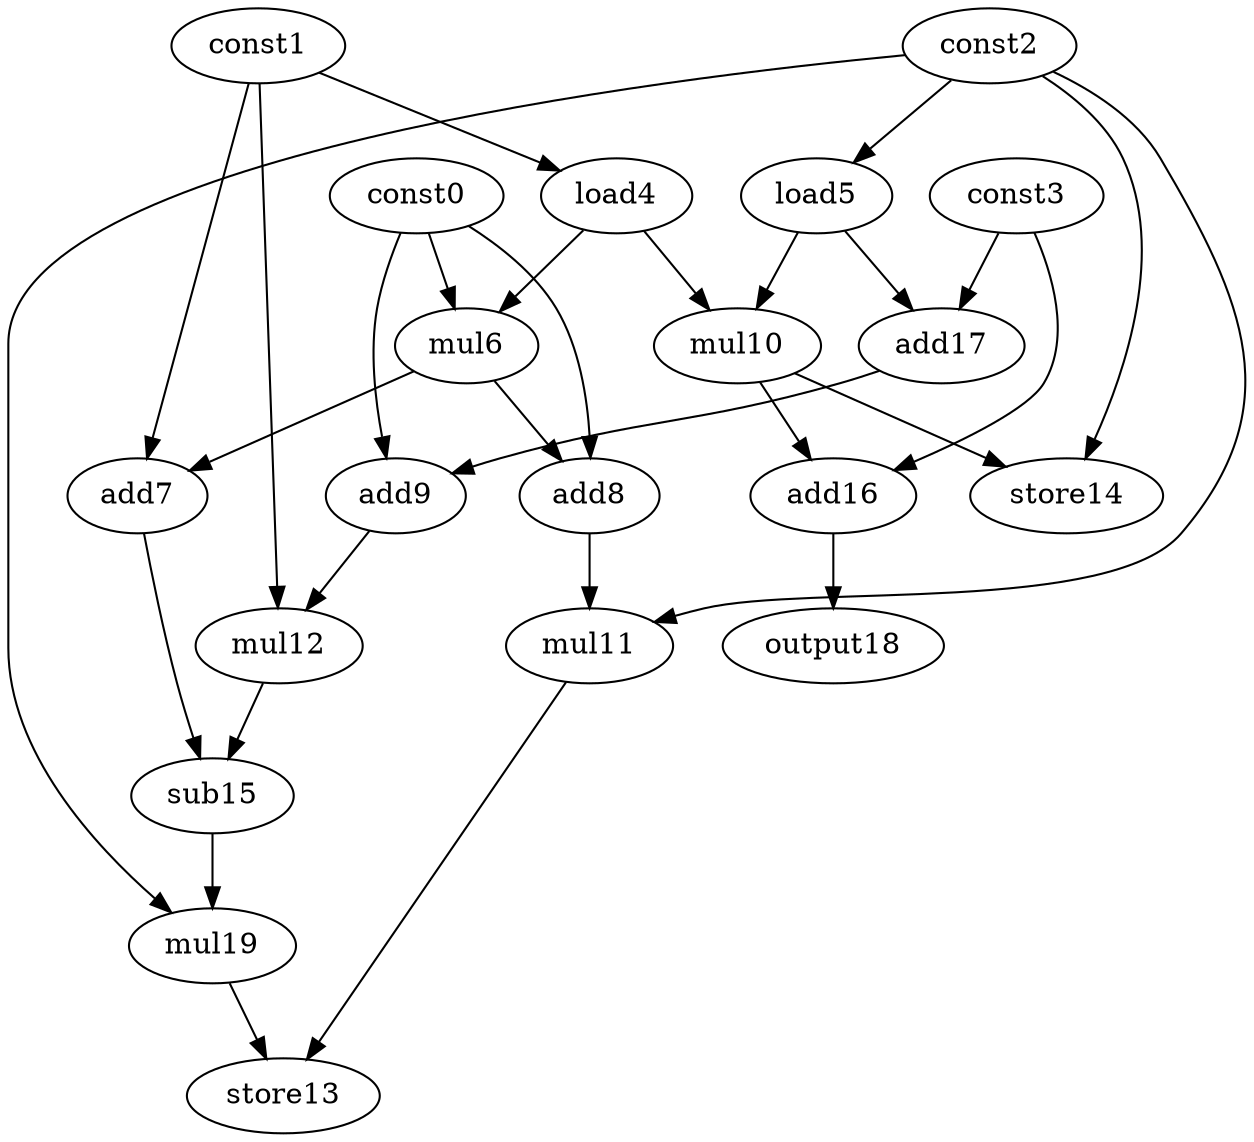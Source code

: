 digraph G { 
const0[opcode=const]; 
const1[opcode=const]; 
const2[opcode=const]; 
const3[opcode=const]; 
load4[opcode=load]; 
load5[opcode=load]; 
mul6[opcode=mul]; 
add7[opcode=add]; 
add8[opcode=add]; 
add9[opcode=add]; 
mul10[opcode=mul]; 
mul11[opcode=mul]; 
mul12[opcode=mul]; 
store13[opcode=store]; 
store14[opcode=store]; 
sub15[opcode=sub]; 
add16[opcode=add]; 
add17[opcode=add]; 
output18[opcode=output]; 
mul19[opcode=mul]; 
const1->load4[operand=0];
const2->load5[operand=0];
const0->mul6[operand=0];
load4->mul6[operand=1];
load4->mul10[operand=0];
load5->mul10[operand=1];
const3->add17[operand=0];
load5->add17[operand=1];
const1->add7[operand=0];
mul6->add7[operand=1];
const0->add8[operand=0];
mul6->add8[operand=1];
const0->add9[operand=0];
add17->add9[operand=1];
mul10->store14[operand=0];
const2->store14[operand=1];
mul10->add16[operand=0];
const3->add16[operand=1];
add8->mul11[operand=0];
const2->mul11[operand=1];
const1->mul12[operand=0];
add9->mul12[operand=1];
add16->output18[operand=0];
mul12->sub15[operand=0];
add7->sub15[operand=1];
const2->mul19[operand=0];
sub15->mul19[operand=1];
mul11->store13[operand=0];
mul19->store13[operand=1];
}
